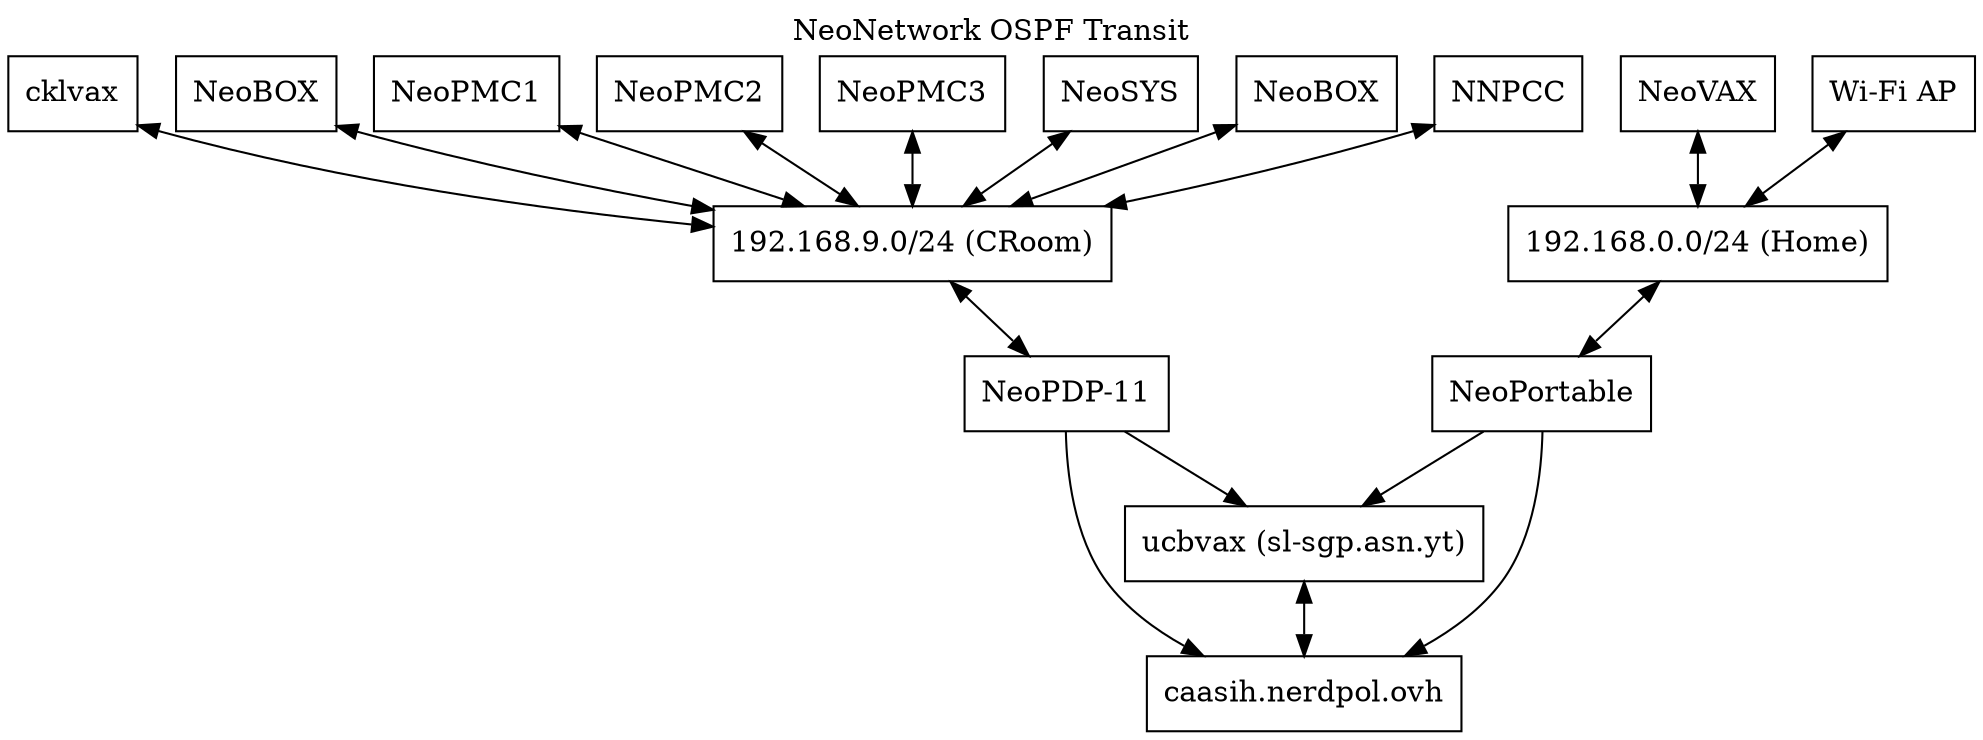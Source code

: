 digraph ""
{
	labelloc="t";
	label="NeoNetwork OSPF Transit";
	rankdir=TD
	node [shape=box]
	c [label="caasih.nerdpol.ovh"]
	ucbvax [label="ucbvax (sl-sgp.asn.yt)"]
	np11 [label="NeoPDP-11"]
	cklvax [label="cklvax"]
	neobox [label="NeoBOX"]
	local [label="192.168.9.0/24 (CRoom)"]
	np [label="NeoPortable"]
	nv [label="NeoVAX"]
	home [label="192.168.0.0/24 (Home)"]
	openwrt [label="Wi-Fi AP"]


	NeoPMC1 -> local [dir=both]
	NeoPMC2 -> local [dir=both]
	NeoPMC3 -> local [dir=both]
	NeoSYS -> local [dir=both]
	NeoBOX -> local [dir=both]
	NNPCC -> local [dir=both]
	np11 -> c
	np11 -> ucbvax
	ucbvax -> c [dir=both]
	cklvax -> local [dir=both]
	neobox -> local [dir=both]
	local -> np11 [dir=both]
	np -> ucbvax
	np -> c
	home -> np [dir=both]
	openwrt -> home [dir=both]
	nv -> home [dir=both]
}
